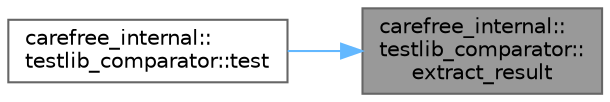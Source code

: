 digraph "carefree_internal::testlib_comparator::extract_result"
{
 // LATEX_PDF_SIZE
  bgcolor="transparent";
  edge [fontname=Helvetica,fontsize=10,labelfontname=Helvetica,labelfontsize=10];
  node [fontname=Helvetica,fontsize=10,shape=box,height=0.2,width=0.4];
  rankdir="RL";
  Node1 [id="Node000001",label="carefree_internal::\ltestlib_comparator::\lextract_result",height=0.2,width=0.4,color="gray40", fillcolor="grey60", style="filled", fontcolor="black",tooltip=" "];
  Node1 -> Node2 [id="edge1_Node000001_Node000002",dir="back",color="steelblue1",style="solid",tooltip=" "];
  Node2 [id="Node000002",label="carefree_internal::\ltestlib_comparator::test",height=0.2,width=0.4,color="grey40", fillcolor="white", style="filled",URL="$classcarefree__internal_1_1testlib__comparator.html#a1d8f6245b831fe94d663e5c27c7c7e8a",tooltip=" "];
}
